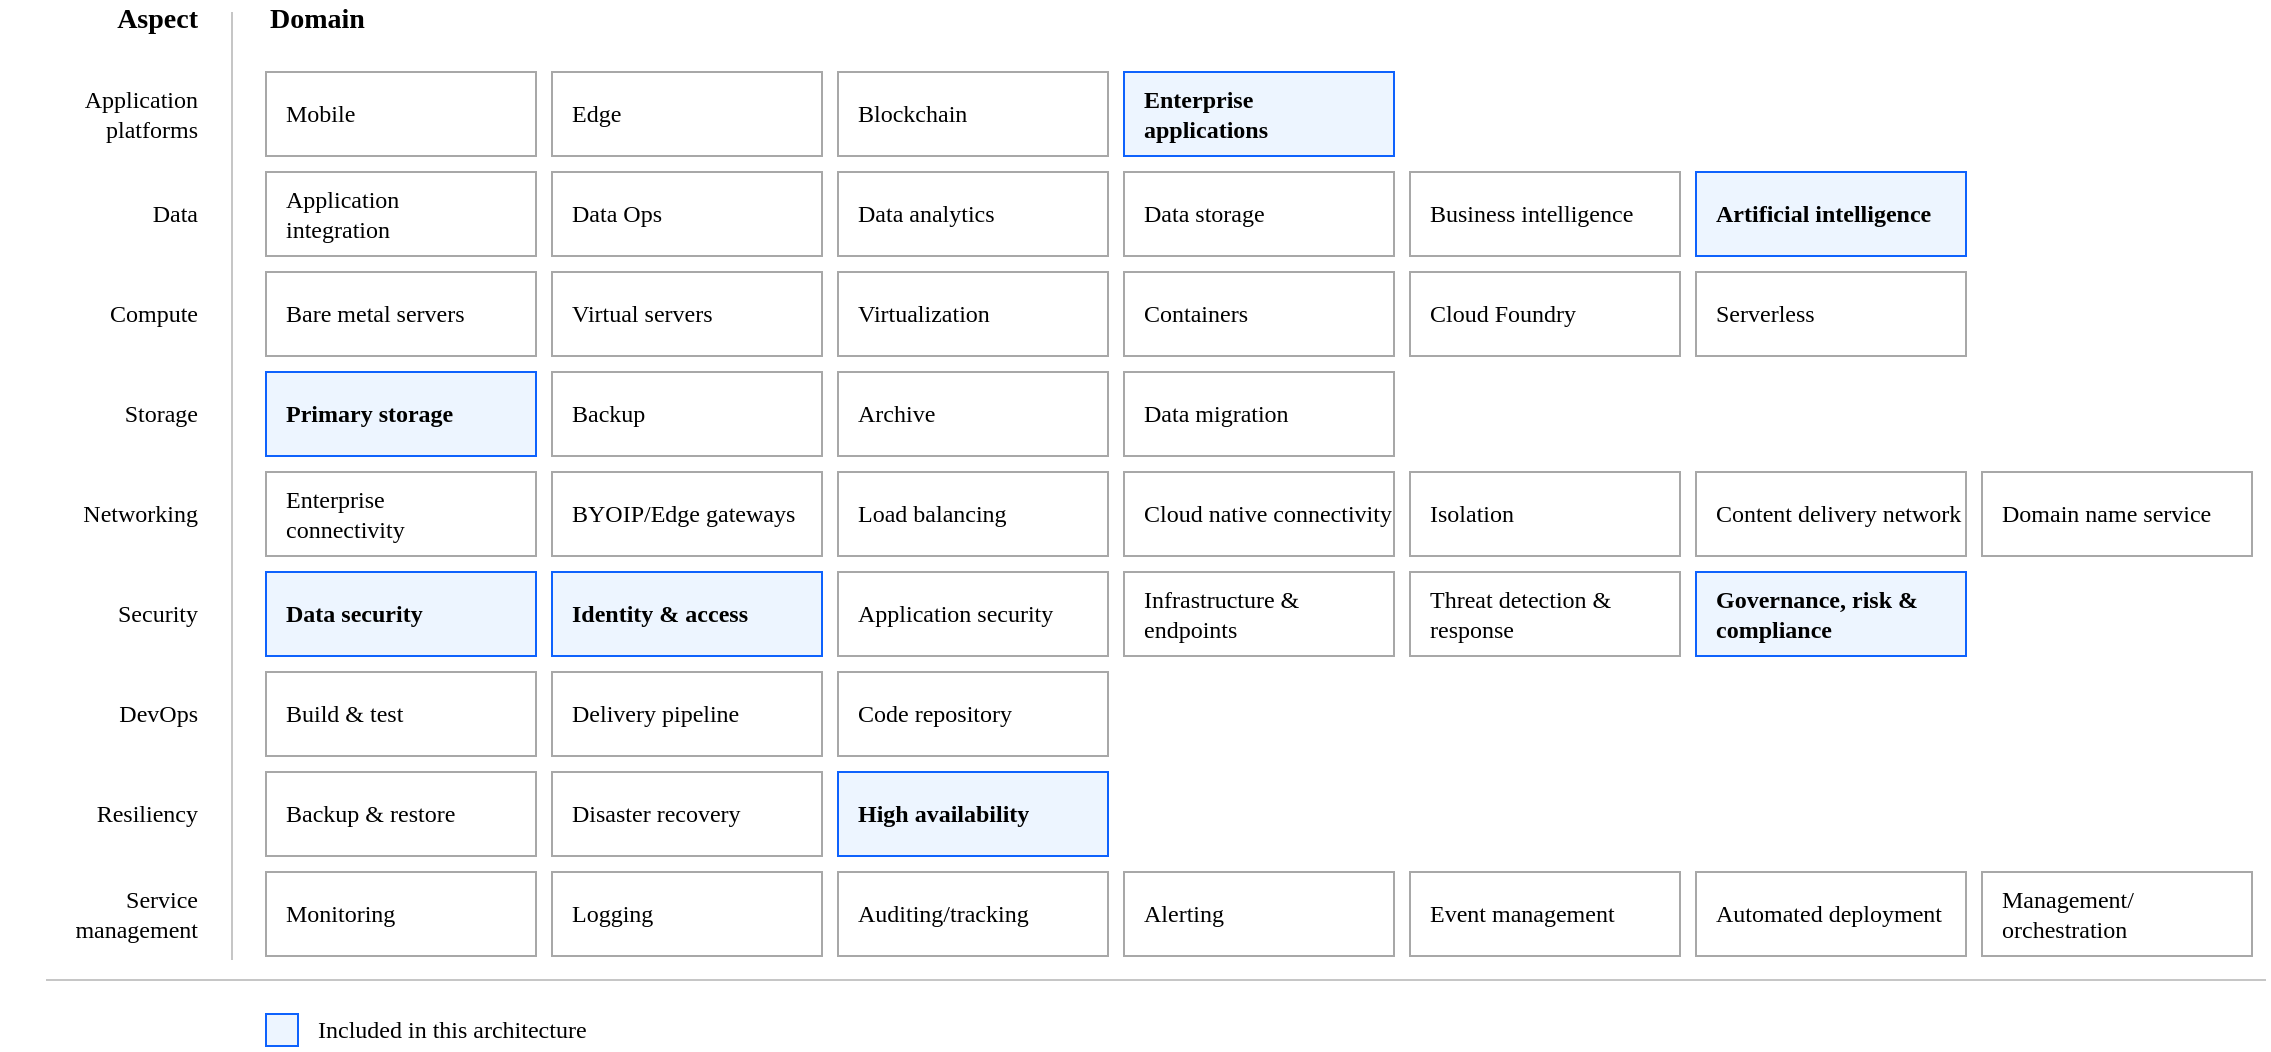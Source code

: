 <mxfile version="24.1.0" type="device">
  <diagram id="iQk230hBdAGukSs-h0T6" name="Page-1">
    <mxGraphModel dx="1043" dy="796" grid="1" gridSize="10" guides="1" tooltips="1" connect="1" arrows="1" fold="1" page="1" pageScale="1" pageWidth="850" pageHeight="1100" math="0" shadow="0">
      <root>
        <mxCell id="0" />
        <mxCell id="1" parent="0" />
        <mxCell id="vvGwZ6liFT7NTi3uzbrW-9" value="Application&lt;br&gt;integration" style="rounded=0;whiteSpace=wrap;html=1;strokeColor=#A8A8A8;align=left;spacingLeft=8;fontFamily=IBM Plex Sans;fillColor=default;fontStyle=0;" parent="1" vertex="1">
          <mxGeometry x="160" y="116" width="135" height="42" as="geometry" />
        </mxCell>
        <mxCell id="vvGwZ6liFT7NTi3uzbrW-20" value="Mobile" style="rounded=0;whiteSpace=wrap;html=1;strokeColor=#A8A8A8;align=left;spacingLeft=8;fontFamily=IBM Plex Sans;fontStyle=0;fillColor=default;verticalAlign=middle;fontSize=12;fontColor=default;" parent="1" vertex="1">
          <mxGeometry x="160" y="66" width="135" height="42" as="geometry" />
        </mxCell>
        <mxCell id="vvGwZ6liFT7NTi3uzbrW-21" value="Bare metal servers" style="rounded=0;whiteSpace=wrap;html=1;strokeColor=#A8A8A8;align=left;spacingLeft=8;fontFamily=IBM Plex Sans;" parent="1" vertex="1">
          <mxGeometry x="160" y="166" width="135" height="42" as="geometry" />
        </mxCell>
        <mxCell id="vvGwZ6liFT7NTi3uzbrW-23" value="Primary storage" style="rounded=0;whiteSpace=wrap;html=1;strokeColor=#0E62FD;align=left;spacingLeft=8;fontFamily=IBM Plex Sans;verticalAlign=middle;fontSize=12;fontColor=default;fontStyle=1;fillColor=#EDF5FF;" parent="1" vertex="1">
          <mxGeometry x="160" y="216" width="135" height="42" as="geometry" />
        </mxCell>
        <mxCell id="vvGwZ6liFT7NTi3uzbrW-24" value="Enterprise &lt;br&gt;connectivity" style="rounded=0;whiteSpace=wrap;html=1;strokeColor=#A8A8A8;align=left;spacingLeft=8;fontFamily=IBM Plex Sans;" parent="1" vertex="1">
          <mxGeometry x="160" y="266" width="135" height="42" as="geometry" />
        </mxCell>
        <mxCell id="vvGwZ6liFT7NTi3uzbrW-25" value="Build &amp;amp; test" style="rounded=0;whiteSpace=wrap;html=1;strokeColor=#A8A8A8;align=left;spacingLeft=8;fontFamily=IBM Plex Sans;" parent="1" vertex="1">
          <mxGeometry x="160" y="366" width="135" height="42" as="geometry" />
        </mxCell>
        <mxCell id="vvGwZ6liFT7NTi3uzbrW-26" value="Data security" style="rounded=0;whiteSpace=wrap;html=1;strokeColor=#0E62FD;align=left;spacingLeft=8;fontFamily=IBM Plex Sans;fontStyle=1;fillColor=#EDF5FF;verticalAlign=middle;fontSize=12;fontColor=default;" parent="1" vertex="1">
          <mxGeometry x="160" y="316" width="135" height="42" as="geometry" />
        </mxCell>
        <mxCell id="vvGwZ6liFT7NTi3uzbrW-27" value="Backup &amp;amp; restore" style="rounded=0;whiteSpace=wrap;html=1;strokeColor=#A8A8A8;align=left;spacingLeft=8;fontFamily=IBM Plex Sans;" parent="1" vertex="1">
          <mxGeometry x="160" y="416" width="135" height="42" as="geometry" />
        </mxCell>
        <mxCell id="vvGwZ6liFT7NTi3uzbrW-28" value="Monitoring" style="rounded=0;whiteSpace=wrap;html=1;strokeColor=#A8A8A8;align=left;spacingLeft=8;fontFamily=IBM Plex Sans;" parent="1" vertex="1">
          <mxGeometry x="160" y="466" width="135" height="42" as="geometry" />
        </mxCell>
        <mxCell id="vvGwZ6liFT7NTi3uzbrW-30" value="Edge" style="rounded=0;whiteSpace=wrap;html=1;strokeColor=#A8A8A8;align=left;spacingLeft=8;fontFamily=IBM Plex Sans;fillColor=default;fontStyle=0;" parent="1" vertex="1">
          <mxGeometry x="303" y="66" width="135" height="42" as="geometry" />
        </mxCell>
        <mxCell id="vvGwZ6liFT7NTi3uzbrW-31" value="Blockchain" style="rounded=0;whiteSpace=wrap;html=1;strokeColor=#A8A8A8;align=left;spacingLeft=8;fontFamily=IBM Plex Sans;fillColor=default;fontStyle=0;" parent="1" vertex="1">
          <mxGeometry x="446" y="66" width="135" height="42" as="geometry" />
        </mxCell>
        <mxCell id="vvGwZ6liFT7NTi3uzbrW-32" value="Enterprise &lt;br&gt;applications" style="rounded=0;whiteSpace=wrap;html=1;strokeColor=#0E62FD;align=left;spacingLeft=8;fontFamily=IBM Plex Sans;fillColor=#EDF5FF;fontStyle=1;verticalAlign=middle;fontSize=12;fontColor=default;" parent="1" vertex="1">
          <mxGeometry x="589" y="66" width="135" height="42" as="geometry" />
        </mxCell>
        <mxCell id="vvGwZ6liFT7NTi3uzbrW-34" value="Data Ops" style="rounded=0;whiteSpace=wrap;html=1;strokeColor=#A8A8A8;align=left;spacingLeft=8;fontFamily=IBM Plex Sans;fillColor=default;fontStyle=0;" parent="1" vertex="1">
          <mxGeometry x="303" y="116" width="135" height="42" as="geometry" />
        </mxCell>
        <mxCell id="vvGwZ6liFT7NTi3uzbrW-35" value="Data analytics" style="rounded=0;whiteSpace=wrap;html=1;strokeColor=#A8A8A8;align=left;spacingLeft=8;fontFamily=IBM Plex Sans;fillColor=default;fontStyle=0;" parent="1" vertex="1">
          <mxGeometry x="446" y="116" width="135" height="42" as="geometry" />
        </mxCell>
        <mxCell id="vvGwZ6liFT7NTi3uzbrW-36" value="Data storage" style="rounded=0;whiteSpace=wrap;html=1;strokeColor=#A8A8A8;align=left;spacingLeft=8;fontFamily=IBM Plex Sans;fillColor=default;fontStyle=0;" parent="1" vertex="1">
          <mxGeometry x="589" y="116" width="135" height="42" as="geometry" />
        </mxCell>
        <mxCell id="vvGwZ6liFT7NTi3uzbrW-37" value="Business intelligence" style="rounded=0;whiteSpace=wrap;html=1;strokeColor=#A8A8A8;align=left;spacingLeft=8;fontFamily=IBM Plex Sans;fillColor=default;fontStyle=0;" parent="1" vertex="1">
          <mxGeometry x="732" y="116" width="135" height="42" as="geometry" />
        </mxCell>
        <mxCell id="vvGwZ6liFT7NTi3uzbrW-38" value="Virtual servers" style="rounded=0;whiteSpace=wrap;html=1;strokeColor=#A8A8A8;align=left;spacingLeft=8;fontFamily=IBM Plex Sans;fillColor=default;fontStyle=0;" parent="1" vertex="1">
          <mxGeometry x="303" y="166" width="135" height="42" as="geometry" />
        </mxCell>
        <mxCell id="vvGwZ6liFT7NTi3uzbrW-39" value="Virtualization" style="rounded=0;whiteSpace=wrap;html=1;strokeColor=#A8A8A8;align=left;spacingLeft=8;fontFamily=IBM Plex Sans;fillColor=default;fontStyle=0;" parent="1" vertex="1">
          <mxGeometry x="446" y="166" width="135" height="42" as="geometry" />
        </mxCell>
        <mxCell id="vvGwZ6liFT7NTi3uzbrW-40" value="Containers" style="rounded=0;whiteSpace=wrap;html=1;strokeColor=#A8A8A8;align=left;spacingLeft=8;fontFamily=IBM Plex Sans;fillColor=default;fontStyle=0;" parent="1" vertex="1">
          <mxGeometry x="589" y="166" width="135" height="42" as="geometry" />
        </mxCell>
        <mxCell id="vvGwZ6liFT7NTi3uzbrW-41" value="Cloud Foundry" style="rounded=0;whiteSpace=wrap;html=1;strokeColor=#A8A8A8;align=left;spacingLeft=8;fontFamily=IBM Plex Sans;fillColor=default;fontStyle=0;" parent="1" vertex="1">
          <mxGeometry x="732" y="166" width="135" height="42" as="geometry" />
        </mxCell>
        <mxCell id="vvGwZ6liFT7NTi3uzbrW-42" value="Serverless" style="rounded=0;whiteSpace=wrap;html=1;strokeColor=#A8A8A8;align=left;spacingLeft=8;fontFamily=IBM Plex Sans;fillColor=default;fontStyle=0;" parent="1" vertex="1">
          <mxGeometry x="875" y="166" width="135" height="42" as="geometry" />
        </mxCell>
        <mxCell id="vvGwZ6liFT7NTi3uzbrW-43" value="Backup" style="rounded=0;whiteSpace=wrap;html=1;strokeColor=#A8A8A8;align=left;spacingLeft=8;fontFamily=IBM Plex Sans;fillColor=default;fontStyle=0;" parent="1" vertex="1">
          <mxGeometry x="303" y="216" width="135" height="42" as="geometry" />
        </mxCell>
        <mxCell id="vvGwZ6liFT7NTi3uzbrW-44" value="Archive" style="rounded=0;whiteSpace=wrap;html=1;strokeColor=#A8A8A8;align=left;spacingLeft=8;fontFamily=IBM Plex Sans;fillColor=default;fontStyle=0;" parent="1" vertex="1">
          <mxGeometry x="446" y="216" width="135" height="42" as="geometry" />
        </mxCell>
        <mxCell id="vvGwZ6liFT7NTi3uzbrW-45" value="Data migration" style="rounded=0;whiteSpace=wrap;html=1;strokeColor=#A8A8A8;align=left;spacingLeft=8;fontFamily=IBM Plex Sans;fillColor=default;fontStyle=0;" parent="1" vertex="1">
          <mxGeometry x="589" y="216" width="135" height="42" as="geometry" />
        </mxCell>
        <mxCell id="vvGwZ6liFT7NTi3uzbrW-46" value="BYOIP/Edge gateways" style="rounded=0;whiteSpace=wrap;html=1;strokeColor=#A8A8A8;align=left;spacingLeft=8;fontFamily=IBM Plex Sans;fillColor=default;fontStyle=0;" parent="1" vertex="1">
          <mxGeometry x="303" y="266" width="135" height="42" as="geometry" />
        </mxCell>
        <mxCell id="vvGwZ6liFT7NTi3uzbrW-47" value="Load balancing" style="rounded=0;whiteSpace=wrap;html=1;strokeColor=#A8A8A8;align=left;spacingLeft=8;fontFamily=IBM Plex Sans;fillColor=default;fontStyle=0;" parent="1" vertex="1">
          <mxGeometry x="446" y="266" width="135" height="42" as="geometry" />
        </mxCell>
        <mxCell id="vvGwZ6liFT7NTi3uzbrW-48" value="Cloud native connectivity" style="rounded=0;whiteSpace=wrap;html=1;strokeColor=#A8A8A8;align=left;spacingLeft=8;fontFamily=IBM Plex Sans;fillColor=default;fontStyle=0;" parent="1" vertex="1">
          <mxGeometry x="589" y="266" width="135" height="42" as="geometry" />
        </mxCell>
        <mxCell id="vvGwZ6liFT7NTi3uzbrW-49" value="Isolation" style="rounded=0;whiteSpace=wrap;html=1;strokeColor=#A8A8A8;align=left;spacingLeft=8;fontFamily=IBM Plex Sans;fillColor=default;fontStyle=0;" parent="1" vertex="1">
          <mxGeometry x="732" y="266" width="135" height="42" as="geometry" />
        </mxCell>
        <mxCell id="vvGwZ6liFT7NTi3uzbrW-50" value="Content delivery network" style="rounded=0;whiteSpace=wrap;html=1;strokeColor=#A8A8A8;align=left;spacingLeft=8;fontFamily=IBM Plex Sans;fillColor=default;fontStyle=0;" parent="1" vertex="1">
          <mxGeometry x="875" y="266" width="135" height="42" as="geometry" />
        </mxCell>
        <mxCell id="vvGwZ6liFT7NTi3uzbrW-51" value="Domain name service" style="rounded=0;whiteSpace=wrap;html=1;strokeColor=#A8A8A8;align=left;spacingLeft=8;fontFamily=IBM Plex Sans;fillColor=default;fontStyle=0;" parent="1" vertex="1">
          <mxGeometry x="1018" y="266" width="135" height="42" as="geometry" />
        </mxCell>
        <mxCell id="vvGwZ6liFT7NTi3uzbrW-52" value="Identity &amp;amp; access" style="rounded=0;whiteSpace=wrap;html=1;strokeColor=#0E62FD;align=left;spacingLeft=8;fontFamily=IBM Plex Sans;fillColor=#EDF5FF;fontStyle=1;verticalAlign=middle;fontSize=12;fontColor=default;" parent="1" vertex="1">
          <mxGeometry x="303" y="316" width="135" height="42" as="geometry" />
        </mxCell>
        <mxCell id="vvGwZ6liFT7NTi3uzbrW-53" value="Application security" style="rounded=0;whiteSpace=wrap;html=1;strokeColor=#A8A8A8;align=left;spacingLeft=8;fontFamily=IBM Plex Sans;fillColor=default;fontStyle=0;" parent="1" vertex="1">
          <mxGeometry x="446" y="316" width="135" height="42" as="geometry" />
        </mxCell>
        <mxCell id="vvGwZ6liFT7NTi3uzbrW-54" value="Infrastructure &amp;amp; endpoints" style="rounded=0;whiteSpace=wrap;html=1;strokeColor=#A8A8A8;align=left;spacingLeft=8;fontFamily=IBM Plex Sans;fillColor=default;fontStyle=0;" parent="1" vertex="1">
          <mxGeometry x="589" y="316" width="135" height="42" as="geometry" />
        </mxCell>
        <mxCell id="vvGwZ6liFT7NTi3uzbrW-55" value="Threat detection &amp;amp; response" style="rounded=0;whiteSpace=wrap;html=1;strokeColor=#A8A8A8;align=left;spacingLeft=8;fontFamily=IBM Plex Sans;fillColor=default;fontStyle=0;" parent="1" vertex="1">
          <mxGeometry x="732" y="316" width="135" height="42" as="geometry" />
        </mxCell>
        <mxCell id="vvGwZ6liFT7NTi3uzbrW-56" value="Governance, risk &amp;amp; compliance" style="rounded=0;whiteSpace=wrap;html=1;strokeColor=#0E62FD;align=left;spacingLeft=8;fontFamily=IBM Plex Sans;fillColor=#EDF5FF;fontStyle=1;verticalAlign=middle;fontSize=12;fontColor=default;" parent="1" vertex="1">
          <mxGeometry x="875" y="316" width="135" height="42" as="geometry" />
        </mxCell>
        <mxCell id="vvGwZ6liFT7NTi3uzbrW-57" value="Delivery pipeline" style="rounded=0;whiteSpace=wrap;html=1;strokeColor=#A8A8A8;align=left;spacingLeft=8;fontFamily=IBM Plex Sans;fillColor=default;fontStyle=0;" parent="1" vertex="1">
          <mxGeometry x="303" y="366" width="135" height="42" as="geometry" />
        </mxCell>
        <mxCell id="vvGwZ6liFT7NTi3uzbrW-58" value="Code repository" style="rounded=0;whiteSpace=wrap;html=1;strokeColor=#A8A8A8;align=left;spacingLeft=8;fontFamily=IBM Plex Sans;fillColor=default;fontStyle=0;" parent="1" vertex="1">
          <mxGeometry x="446" y="366" width="135" height="42" as="geometry" />
        </mxCell>
        <mxCell id="vvGwZ6liFT7NTi3uzbrW-59" value="Disaster recovery" style="rounded=0;whiteSpace=wrap;html=1;strokeColor=#A8A8A8;align=left;spacingLeft=8;fontFamily=IBM Plex Sans;fillColor=default;fontStyle=0;" parent="1" vertex="1">
          <mxGeometry x="303" y="416" width="135" height="42" as="geometry" />
        </mxCell>
        <mxCell id="vvGwZ6liFT7NTi3uzbrW-60" value="High availability" style="rounded=0;whiteSpace=wrap;html=1;strokeColor=#0E62FD;align=left;spacingLeft=8;fontFamily=IBM Plex Sans;fillColor=#EDF5FF;fontStyle=1;verticalAlign=middle;fontSize=12;fontColor=default;" parent="1" vertex="1">
          <mxGeometry x="446" y="416" width="135" height="42" as="geometry" />
        </mxCell>
        <mxCell id="vvGwZ6liFT7NTi3uzbrW-61" value="Logging" style="rounded=0;whiteSpace=wrap;html=1;strokeColor=#A8A8A8;align=left;spacingLeft=8;fontFamily=IBM Plex Sans;fillColor=default;fontStyle=0;" parent="1" vertex="1">
          <mxGeometry x="303" y="466" width="135" height="42" as="geometry" />
        </mxCell>
        <mxCell id="vvGwZ6liFT7NTi3uzbrW-62" value="Auditing/tracking" style="rounded=0;whiteSpace=wrap;html=1;strokeColor=#A8A8A8;align=left;spacingLeft=8;fontFamily=IBM Plex Sans;fillColor=default;fontStyle=0;verticalAlign=middle;fontSize=12;fontColor=default;" parent="1" vertex="1">
          <mxGeometry x="446" y="466" width="135" height="42" as="geometry" />
        </mxCell>
        <mxCell id="vvGwZ6liFT7NTi3uzbrW-63" value="Alerting" style="rounded=0;whiteSpace=wrap;html=1;strokeColor=#A8A8A8;align=left;spacingLeft=8;fontFamily=IBM Plex Sans;fillColor=default;fontStyle=0;" parent="1" vertex="1">
          <mxGeometry x="589" y="466" width="135" height="42" as="geometry" />
        </mxCell>
        <mxCell id="vvGwZ6liFT7NTi3uzbrW-64" value="Event management" style="rounded=0;whiteSpace=wrap;html=1;strokeColor=#A8A8A8;align=left;spacingLeft=8;fontFamily=IBM Plex Sans;fillColor=default;fontStyle=0;" parent="1" vertex="1">
          <mxGeometry x="732" y="466" width="135" height="42" as="geometry" />
        </mxCell>
        <mxCell id="vvGwZ6liFT7NTi3uzbrW-65" value="Automated deployment" style="rounded=0;whiteSpace=wrap;html=1;strokeColor=#A8A8A8;align=left;spacingLeft=8;fontFamily=IBM Plex Sans;fillColor=default;fontStyle=0;verticalAlign=middle;fontSize=12;fontColor=default;" parent="1" vertex="1">
          <mxGeometry x="875" y="466" width="135" height="42" as="geometry" />
        </mxCell>
        <mxCell id="vvGwZ6liFT7NTi3uzbrW-66" value="Management/&lt;br&gt;orchestration" style="rounded=0;whiteSpace=wrap;html=1;strokeColor=#A8A8A8;align=left;spacingLeft=8;fontFamily=IBM Plex Sans;fillColor=default;fontStyle=0;" parent="1" vertex="1">
          <mxGeometry x="1018" y="466" width="135" height="42" as="geometry" />
        </mxCell>
        <mxCell id="vvGwZ6liFT7NTi3uzbrW-70" value="" style="endArrow=none;html=1;rounded=0;fontFamily=IBM Plex Sans;fontSize=12;fontColor=default;strokeColor=#C6C6C6;" parent="1" edge="1">
          <mxGeometry width="50" height="50" relative="1" as="geometry">
            <mxPoint x="143" y="510" as="sourcePoint" />
            <mxPoint x="143" y="36" as="targetPoint" />
          </mxGeometry>
        </mxCell>
        <mxCell id="vvGwZ6liFT7NTi3uzbrW-72" value="Domain" style="text;strokeColor=none;fillColor=none;html=1;fontSize=14;fontStyle=1;verticalAlign=middle;align=left;rounded=0;fontFamily=IBM Plex Sans;fontColor=default;" parent="1" vertex="1">
          <mxGeometry x="160" y="30" width="100" height="20" as="geometry" />
        </mxCell>
        <mxCell id="vvGwZ6liFT7NTi3uzbrW-73" value="Aspect" style="text;strokeColor=none;fillColor=none;html=1;fontSize=14;fontStyle=1;verticalAlign=middle;align=right;rounded=0;fontFamily=IBM Plex Sans;fontColor=default;" parent="1" vertex="1">
          <mxGeometry x="27" y="30" width="100" height="20" as="geometry" />
        </mxCell>
        <mxCell id="vvGwZ6liFT7NTi3uzbrW-74" value="Application &lt;br&gt;platforms" style="text;strokeColor=none;fillColor=none;html=1;fontSize=12;fontStyle=0;verticalAlign=middle;align=right;rounded=0;fontFamily=IBM Plex Sans;fontColor=default;" parent="1" vertex="1">
          <mxGeometry x="27" y="77" width="100" height="20" as="geometry" />
        </mxCell>
        <mxCell id="vvGwZ6liFT7NTi3uzbrW-75" value="Data" style="text;strokeColor=none;fillColor=none;html=1;fontSize=12;fontStyle=0;verticalAlign=middle;align=right;rounded=0;fontFamily=IBM Plex Sans;fontColor=default;" parent="1" vertex="1">
          <mxGeometry x="27" y="127" width="100" height="20" as="geometry" />
        </mxCell>
        <mxCell id="vvGwZ6liFT7NTi3uzbrW-76" value="Compute" style="text;strokeColor=none;fillColor=none;html=1;fontSize=12;fontStyle=0;verticalAlign=middle;align=right;rounded=0;fontFamily=IBM Plex Sans;fontColor=default;" parent="1" vertex="1">
          <mxGeometry x="27" y="177" width="100" height="20" as="geometry" />
        </mxCell>
        <mxCell id="vvGwZ6liFT7NTi3uzbrW-77" value="Storage" style="text;strokeColor=none;fillColor=none;html=1;fontSize=12;fontStyle=0;verticalAlign=middle;align=right;rounded=0;fontFamily=IBM Plex Sans;fontColor=default;" parent="1" vertex="1">
          <mxGeometry x="27" y="227" width="100" height="20" as="geometry" />
        </mxCell>
        <mxCell id="vvGwZ6liFT7NTi3uzbrW-78" value="Networking" style="text;strokeColor=none;fillColor=none;html=1;fontSize=12;fontStyle=0;verticalAlign=middle;align=right;rounded=0;fontFamily=IBM Plex Sans;fontColor=default;" parent="1" vertex="1">
          <mxGeometry x="27" y="277" width="100" height="20" as="geometry" />
        </mxCell>
        <mxCell id="vvGwZ6liFT7NTi3uzbrW-79" value="Security" style="text;strokeColor=none;fillColor=none;html=1;fontSize=12;fontStyle=0;verticalAlign=middle;align=right;rounded=0;fontFamily=IBM Plex Sans;fontColor=default;" parent="1" vertex="1">
          <mxGeometry x="27" y="327" width="100" height="20" as="geometry" />
        </mxCell>
        <mxCell id="vvGwZ6liFT7NTi3uzbrW-80" value="DevOps" style="text;strokeColor=none;fillColor=none;html=1;fontSize=12;fontStyle=0;verticalAlign=middle;align=right;rounded=0;fontFamily=IBM Plex Sans;fontColor=default;" parent="1" vertex="1">
          <mxGeometry x="27" y="377" width="100" height="20" as="geometry" />
        </mxCell>
        <mxCell id="vvGwZ6liFT7NTi3uzbrW-81" value="Resiliency" style="text;strokeColor=none;fillColor=none;html=1;fontSize=12;fontStyle=0;verticalAlign=middle;align=right;rounded=0;fontFamily=IBM Plex Sans;fontColor=default;" parent="1" vertex="1">
          <mxGeometry x="27" y="427" width="100" height="20" as="geometry" />
        </mxCell>
        <mxCell id="vvGwZ6liFT7NTi3uzbrW-83" value="Service&lt;br&gt;management" style="text;strokeColor=none;fillColor=none;html=1;fontSize=12;fontStyle=0;verticalAlign=middle;align=right;rounded=0;fontFamily=IBM Plex Sans;fontColor=default;" parent="1" vertex="1">
          <mxGeometry x="27" y="477" width="100" height="20" as="geometry" />
        </mxCell>
        <mxCell id="vvGwZ6liFT7NTi3uzbrW-86" value="" style="endArrow=none;html=1;rounded=0;fontFamily=IBM Plex Sans;fontSize=12;fontColor=default;strokeColor=#C6C6C6;" parent="1" edge="1">
          <mxGeometry width="50" height="50" relative="1" as="geometry">
            <mxPoint x="50" y="520" as="sourcePoint" />
            <mxPoint x="1160" y="520" as="targetPoint" />
          </mxGeometry>
        </mxCell>
        <mxCell id="vvGwZ6liFT7NTi3uzbrW-88" value="" style="rounded=0;whiteSpace=wrap;html=1;strokeColor=#0E62FD;align=left;spacingLeft=8;fontFamily=IBM Plex Sans;fontStyle=1;fillColor=#EDF5FF;" parent="1" vertex="1">
          <mxGeometry x="160" y="537" width="16" height="16" as="geometry" />
        </mxCell>
        <mxCell id="vvGwZ6liFT7NTi3uzbrW-89" value="Included in this architecture" style="text;strokeColor=none;fillColor=none;html=1;fontSize=12;fontStyle=0;verticalAlign=middle;align=left;rounded=0;fontFamily=IBM Plex Sans;fontColor=default;" parent="1" vertex="1">
          <mxGeometry x="184" y="535" width="100" height="20" as="geometry" />
        </mxCell>
        <mxCell id="9zC9d3bsEImmLCJwYM-r-1" value="Artificial intelligence" style="rounded=0;whiteSpace=wrap;html=1;strokeColor=#0E62FD;align=left;spacingLeft=8;fontFamily=IBM Plex Sans;fillColor=#EDF5FF;fontStyle=1;verticalAlign=middle;fontSize=12;fontColor=default;" parent="1" vertex="1">
          <mxGeometry x="875" y="116" width="135" height="42" as="geometry" />
        </mxCell>
      </root>
    </mxGraphModel>
  </diagram>
</mxfile>
